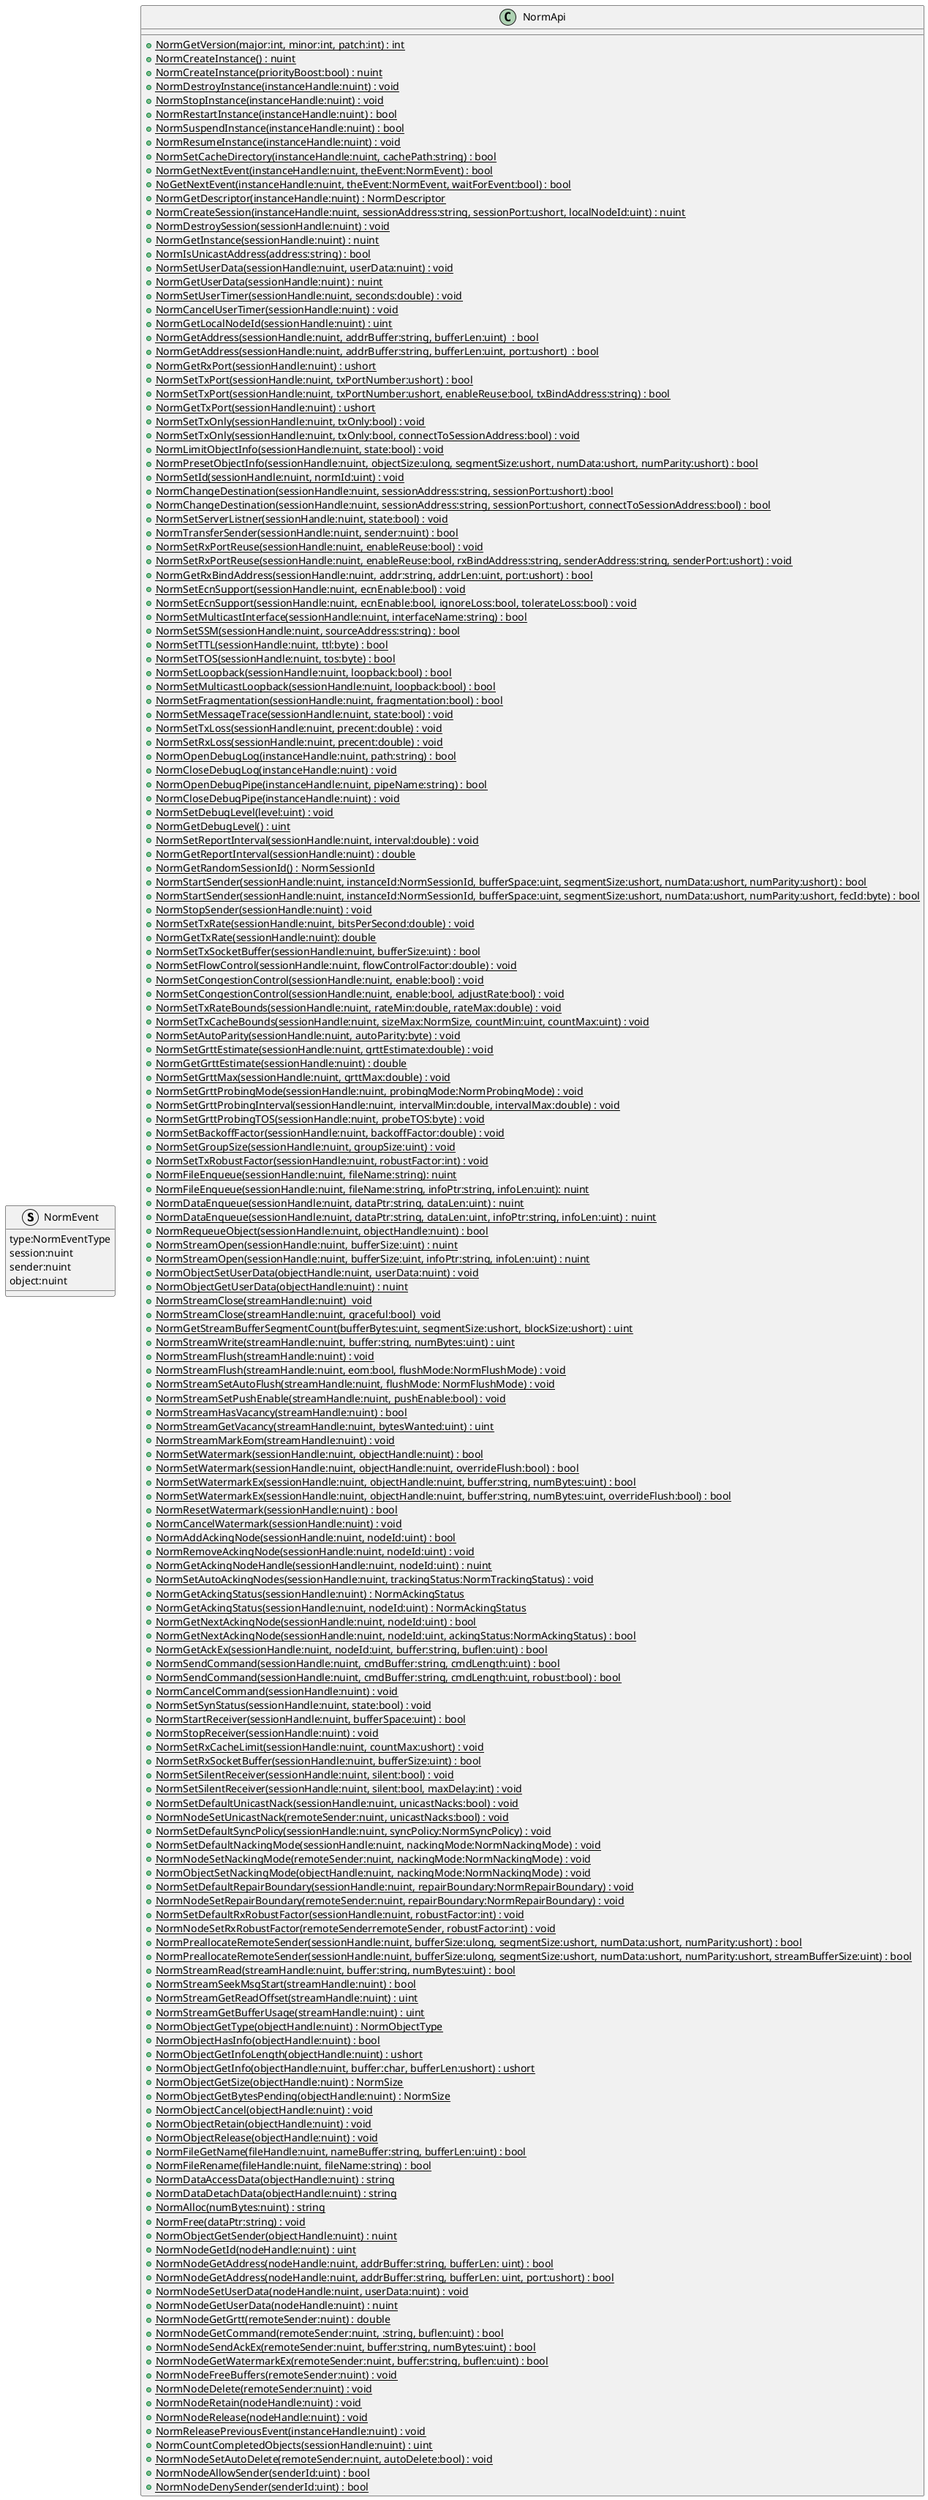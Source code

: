 @startuml 
struct NormEvent
{
    type:NormEventType
    session:nuint
    sender:nuint
    object:nuint
}
class NormApi
{
    + {static} NormGetVersion(major:int, minor:int, patch:int) : int
    + {static} NormCreateInstance() : nuint
    + {static} NormCreateInstance(priorityBoost:bool) : nuint
    + {static} NormDestroyInstance(instanceHandle:nuint) : void
    + {static} NormStopInstance(instanceHandle:nuint) : void
    + {static} NormRestartInstance(instanceHandle:nuint) : bool
    + {static} NormSuspendInstance(instanceHandle:nuint) : bool
    + {static} NormResumeInstance(instanceHandle:nuint) : void
    + {static} NormSetCacheDirectory(instanceHandle:nuint, cachePath:string) : bool
    + {static} NormGetNextEvent(instanceHandle:nuint, theEvent:NormEvent) : bool 
    + {static} NoGetNextEvent(instanceHandle:nuint, theEvent:NormEvent, waitForEvent:bool) : bool 
    + {static} NormGetDescriptor(instanceHandle:nuint) : NormDescriptor 
    + {static} NormCreateSession(instanceHandle:nuint, sessionAddress:string, sessionPort:ushort, localNodeId:uint) : nuint 
    + {static} NormDestroySession(sessionHandle:nuint) : void 
    + {static} NormGetInstance(sessionHandle:nuint) : nuint
    + {static} NormIsUnicastAddress(address:string) : bool
    + {static} NormSetUserData(sessionHandle:nuint, userData:nuint) : void
    + {static} NormGetUserData(sessionHandle:nuint) : nuint
    + {static} NormSetUserTimer(sessionHandle:nuint, seconds:double) : void
    + {static} NormCancelUserTimer(sessionHandle:nuint) : void
    + {static} NormGetLocalNodeId(sessionHandle:nuint) : uint
    + {static} NormGetAddress(sessionHandle:nuint, addrBuffer:string, bufferLen:uint)  : bool
    + {static} NormGetAddress(sessionHandle:nuint, addrBuffer:string, bufferLen:uint, port:ushort)  : bool
    + {static} NormGetRxPort(sessionHandle:nuint) : ushort
    + {static} NormSetTxPort(sessionHandle:nuint, txPortNumber:ushort) : bool
    + {static} NormSetTxPort(sessionHandle:nuint, txPortNumber:ushort, enableReuse:bool, txBindAddress:string) : bool 
    + {static} NormGetTxPort(sessionHandle:nuint) : ushort
    + {static} NormSetTxOnly(sessionHandle:nuint, txOnly:bool) : void 
    + {static} NormSetTxOnly(sessionHandle:nuint, txOnly:bool, connectToSessionAddress:bool) : void 
    + {static} NormLimitObjectInfo(sessionHandle:nuint, state:bool) : void
    + {static} NormPresetObjectInfo(sessionHandle:nuint, objectSize:ulong, segmentSize:ushort, numData:ushort, numParity:ushort) : bool 
    + {static} NormSetId(sessionHandle:nuint, normId:uint) : void
    + {static} NormChangeDestination(sessionHandle:nuint, sessionAddress:string, sessionPort:ushort) :bool
    + {static} NormChangeDestination(sessionHandle:nuint, sessionAddress:string, sessionPort:ushort, connectToSessionAddress:bool) : bool 
    + {static} NormSetServerListner(sessionHandle:nuint, state:bool) : void
    + {static} NormTransferSender(sessionHandle:nuint, sender:nuint) : bool 
    + {static} NormSetRxPortReuse(sessionHandle:nuint, enableReuse:bool) : void
    + {static} NormSetRxPortReuse(sessionHandle:nuint, enableReuse:bool, rxBindAddress:string, senderAddress:string, senderPort:ushort) : void 
    + {static} NormGetRxBindAddress(sessionHandle:nuint, addr:string, addrLen:uint, port:ushort) : bool 
    + {static} NormSetEcnSupport(sessionHandle:nuint, ecnEnable:bool) : void
    + {static} NormSetEcnSupport(sessionHandle:nuint, ecnEnable:bool, ignoreLoss:bool, tolerateLoss:bool) : void 
    + {static} NormSetMulticastInterface(sessionHandle:nuint, interfaceName:string) : bool 
    + {static} NormSetSSM(sessionHandle:nuint, sourceAddress:string) : bool 
    + {static} NormSetTTL(sessionHandle:nuint, ttl:byte) : bool 
    + {static} NormSetTOS(sessionHandle:nuint, tos:byte) : bool 
    + {static} NormSetLoopback(sessionHandle:nuint, loopback:bool) : bool
    + {static} NormSetMulticastLoopback(sessionHandle:nuint, loopback:bool) : bool
    + {static} NormSetFragmentation(sessionHandle:nuint, fragmentation:bool) : bool
    + {static} NormSetMessageTrace(sessionHandle:nuint, state:bool) : void
    + {static} NormSetTxLoss(sessionHandle:nuint, precent:double) : void
    + {static} NormSetRxLoss(sessionHandle:nuint, precent:double) : void
    + {static} NormOpenDebugLog(instanceHandle:nuint, path:string) : bool 
    + {static} NormCloseDebugLog(instanceHandle:nuint) : void
    + {static} NormOpenDebugPipe(instanceHandle:nuint, pipeName:string) : bool 
    + {static} NormCloseDebugPipe(instanceHandle:nuint) : void
    + {static} NormSetDebugLevel(level:uint) : void 
    + {static} NormGetDebugLevel() : uint
    + {static} NormSetReportInterval(sessionHandle:nuint, interval:double) : void
    + {static} NormGetReportInterval(sessionHandle:nuint) : double
    + {static} NormGetRandomSessionId() : NormSessionId 
    + {static} NormStartSender(sessionHandle:nuint, instanceId:NormSessionId, bufferSpace:uint, segmentSize:ushort, numData:ushort, numParity:ushort) : bool
    + {static} NormStartSender(sessionHandle:nuint, instanceId:NormSessionId, bufferSpace:uint, segmentSize:ushort, numData:ushort, numParity:ushort, fecId:byte) : bool 
    + {static} NormStopSender(sessionHandle:nuint) : void
    + {static} NormSetTxRate(sessionHandle:nuint, bitsPerSecond:double) : void
    + {static} NormGetTxRate(sessionHandle:nuint): double
    + {static} NormSetTxSocketBuffer(sessionHandle:nuint, bufferSize:uint) : bool 
    + {static} NormSetFlowControl(sessionHandle:nuint, flowControlFactor:double) : void
    + {static} NormSetCongestionControl(sessionHandle:nuint, enable:bool) : void 
    + {static} NormSetCongestionControl(sessionHandle:nuint, enable:bool, adjustRate:bool) : void 
    + {static} NormSetTxRateBounds(sessionHandle:nuint, rateMin:double, rateMax:double) : void
    + {static} NormSetTxCacheBounds(sessionHandle:nuint, sizeMax:NormSize, countMin:uint, countMax:uint) : void 
    + {static} NormSetAutoParity(sessionHandle:nuint, autoParity:byte) : void 
    + {static} NormSetGrttEstimate(sessionHandle:nuint, grttEstimate:double) : void
    + {static} NormGetGrttEstimate(sessionHandle:nuint) : double
    + {static} NormSetGrttMax(sessionHandle:nuint, grttMax:double) : void
    + {static} NormSetGrttProbingMode(sessionHandle:nuint, probingMode:NormProbingMode) : void 
    + {static} NormSetGrttProbingInterval(sessionHandle:nuint, intervalMin:double, intervalMax:double) : void
    + {static} NormSetGrttProbingTOS(sessionHandle:nuint, probeTOS:byte) : void 
    + {static} NormSetBackoffFactor(sessionHandle:nuint, backoffFactor:double) : void
    + {static} NormSetGroupSize(sessionHandle:nuint, groupSize:uint) : void 
    + {static} NormSetTxRobustFactor(sessionHandle:nuint, robustFactor:int) : void
    + {static} NormFileEnqueue(sessionHandle:nuint, fileName:string): nuint
    + {static} NormFileEnqueue(sessionHandle:nuint, fileName:string, infoPtr:string, infoLen:uint): nuint 
    + {static} NormDataEnqueue(sessionHandle:nuint, dataPtr:string, dataLen:uint) : nuint
    + {static} NormDataEnqueue(sessionHandle:nuint, dataPtr:string, dataLen:uint, infoPtr:string, infoLen:uint) : nuint 
    + {static} NormRequeueObject(sessionHandle:nuint, objectHandle:nuint) : bool
    + {static} NormStreamOpen(sessionHandle:nuint, bufferSize:uint) : nuint 
    + {static} NormStreamOpen(sessionHandle:nuint, bufferSize:uint, infoPtr:string, infoLen:uint) : nuint 
    + {static} NormObjectSetUserData(objectHandle:nuint, userData:nuint) : void 
    + {static} NormObjectGetUserData(objectHandle:nuint) : nuint
    + {static} NormStreamClose(streamHandle:nuint)  void 
    + {static} NormStreamClose(streamHandle:nuint, graceful:bool)  void 
    + {static} NormGetStreamBufferSegmentCount(bufferBytes:uint, segmentSize:ushort, blockSize:ushort) : uint
    + {static} NormStreamWrite(streamHandle:nuint, buffer:string, numBytes:uint) : uint
    + {static} NormStreamFlush(streamHandle:nuint) : void 
    + {static} NormStreamFlush(streamHandle:nuint, eom:bool, flushMode:NormFlushMode) : void 
    + {static} NormStreamSetAutoFlush(streamHandle:nuint, flushMode: NormFlushMode) : void
    + {static} NormStreamSetPushEnable(streamHandle:nuint, pushEnable:bool) : void
    + {static} NormStreamHasVacancy(streamHandle:nuint) : bool
    + {static} NormStreamGetVacancy(streamHandle:nuint, bytesWanted:uint) : uint
    + {static} NormStreamMarkEom(streamHandle:nuint) : void
    + {static} NormSetWatermark(sessionHandle:nuint, objectHandle:nuint) : bool
    + {static} NormSetWatermark(sessionHandle:nuint, objectHandle:nuint, overrideFlush:bool) : bool
    + {static} NormSetWatermarkEx(sessionHandle:nuint, objectHandle:nuint, buffer:string, numBytes:uint) : bool
    + {static} NormSetWatermarkEx(sessionHandle:nuint, objectHandle:nuint, buffer:string, numBytes:uint, overrideFlush:bool) : bool
    + {static} NormResetWatermark(sessionHandle:nuint) : bool
    + {static} NormCancelWatermark(sessionHandle:nuint) : void
    + {static} NormAddAckingNode(sessionHandle:nuint, nodeId:uint) : bool
    + {static} NormRemoveAckingNode(sessionHandle:nuint, nodeId:uint) : void
    + {static} NormGetAckingNodeHandle(sessionHandle:nuint, nodeId:uint) : nuint
    + {static} NormSetAutoAckingNodes(sessionHandle:nuint, trackingStatus:NormTrackingStatus) : void
    + {static} NormGetAckingStatus(sessionHandle:nuint) : NormAckingStatus
    + {static} NormGetAckingStatus(sessionHandle:nuint, nodeId:uint) : NormAckingStatus
    + {static} NormGetNextAckingNode(sessionHandle:nuint, nodeId:uint) : bool
    + {static} NormGetNextAckingNode(sessionHandle:nuint, nodeId:uint, ackingStatus:NormAckingStatus) : bool
    + {static} NormGetAckEx(sessionHandle:nuint, nodeId:uint, buffer:string, buflen:uint) : bool
    + {static} NormSendCommand(sessionHandle:nuint, cmdBuffer:string, cmdLength:uint) : bool
    + {static} NormSendCommand(sessionHandle:nuint, cmdBuffer:string, cmdLength:uint, robust:bool) : bool
    + {static} NormCancelCommand(sessionHandle:nuint) : void
    + {static} NormSetSynStatus(sessionHandle:nuint, state:bool) : void
    + {static} NormStartReceiver(sessionHandle:nuint, bufferSpace:uint) : bool
    + {static} NormStopReceiver(sessionHandle:nuint) : void
    + {static} NormSetRxCacheLimit(sessionHandle:nuint, countMax:ushort) : void
    + {static} NormSetRxSocketBuffer(sessionHandle:nuint, bufferSize:uint) : bool
    + {static} NormSetSilentReceiver(sessionHandle:nuint, silent:bool) : void
    + {static} NormSetSilentReceiver(sessionHandle:nuint, silent:bool, maxDelay:int) : void
    + {static} NormSetDefaultUnicastNack(sessionHandle:nuint, unicastNacks:bool) : void
    + {static} NormNodeSetUnicastNack(remoteSender:nuint, unicastNacks:bool) : void
    + {static} NormSetDefaultSyncPolicy(sessionHandle:nuint, syncPolicy:NormSyncPolicy) : void
    + {static} NormSetDefaultNackingMode(sessionHandle:nuint, nackingMode:NormNackingMode) : void
    + {static} NormNodeSetNackingMode(remoteSender:nuint, nackingMode:NormNackingMode) : void
    + {static} NormObjectSetNackingMode(objectHandle:nuint, nackingMode:NormNackingMode) : void
    + {static} NormSetDefaultRepairBoundary(sessionHandle:nuint, repairBoundary:NormRepairBoundary) : void
    + {static} NormNodeSetRepairBoundary(remoteSender:nuint, repairBoundary:NormRepairBoundary) : void
    + {static} NormSetDefaultRxRobustFactor(sessionHandle:nuint, robustFactor:int) : void
    + {static} NormNodeSetRxRobustFactor(remoteSenderremoteSender, robustFactor:int) : void
    + {static} NormPreallocateRemoteSender(sessionHandle:nuint, bufferSize:ulong, segmentSize:ushort, numData:ushort, numParity:ushort) : bool
    + {static} NormPreallocateRemoteSender(sessionHandle:nuint, bufferSize:ulong, segmentSize:ushort, numData:ushort, numParity:ushort, streamBufferSize:uint) : bool
    + {static} NormStreamRead(streamHandle:nuint, buffer:string, numBytes:uint) : bool
    + {static} NormStreamSeekMsgStart(streamHandle:nuint) : bool
    + {static} NormStreamGetReadOffset(streamHandle:nuint) : uint
    + {static} NormStreamGetBufferUsage(streamHandle:nuint) : uint
    + {static} NormObjectGetType(objectHandle:nuint) : NormObjectType
    + {static} NormObjectHasInfo(objectHandle:nuint) : bool
    + {static} NormObjectGetInfoLength(objectHandle:nuint) : ushort
    + {static} NormObjectGetInfo(objectHandle:nuint, buffer:char, bufferLen:ushort) : ushort
    + {static} NormObjectGetSize(objectHandle:nuint) : NormSize
    + {static} NormObjectGetBytesPending(objectHandle:nuint) : NormSize
    + {static} NormObjectCancel(objectHandle:nuint) : void
    + {static} NormObjectRetain(objectHandle:nuint) : void
    + {static} NormObjectRelease(objectHandle:nuint) : void
    + {static} NormFileGetName(fileHandle:nuint, nameBuffer:string, bufferLen:uint) : bool
    + {static} NormFileRename(fileHandle:nuint, fileName:string) : bool
    + {static} NormDataAccessData(objectHandle:nuint) : string
    + {static} NormDataDetachData(objectHandle:nuint) : string
    + {static} NormAlloc(numBytes:nuint) : string
    + {static} NormFree(dataPtr:string) : void
    + {static} NormObjectGetSender(objectHandle:nuint) : nuint
    + {static} NormNodeGetId(nodeHandle:nuint) : uint
    + {static} NormNodeGetAddress(nodeHandle:nuint, addrBuffer:string, bufferLen: uint) : bool
    + {static} NormNodeGetAddress(nodeHandle:nuint, addrBuffer:string, bufferLen: uint, port:ushort) : bool
    + {static} NormNodeSetUserData(nodeHandle:nuint, userData:nuint) : void
    + {static} NormNodeGetUserData(nodeHandle:nuint) : nuint
    + {static} NormNodeGetGrtt(remoteSender:nuint) : double
    + {static} NormNodeGetCommand(remoteSender:nuint, :string, buflen:uint) : bool
    + {static} NormNodeSendAckEx(remoteSender:nuint, buffer:string, numBytes:uint) : bool
    + {static} NormNodeGetWatermarkEx(remoteSender:nuint, buffer:string, buflen:uint) : bool
    + {static} NormNodeFreeBuffers(remoteSender:nuint) : void
    + {static} NormNodeDelete(remoteSender:nuint) : void
    + {static} NormNodeRetain(nodeHandle:nuint) : void
    + {static} NormNodeRelease(nodeHandle:nuint) : void
    + {static} NormReleasePreviousEvent(instanceHandle:nuint) : void
    + {static} NormCountCompletedObjects(sessionHandle:nuint) : uint
    + {static} NormNodeSetAutoDelete(remoteSender:nuint, autoDelete:bool) : void
    + {static} NormNodeAllowSender(senderId:uint) : bool
    + {static} NormNodeDenySender(senderId:uint) : bool
}
@enduml